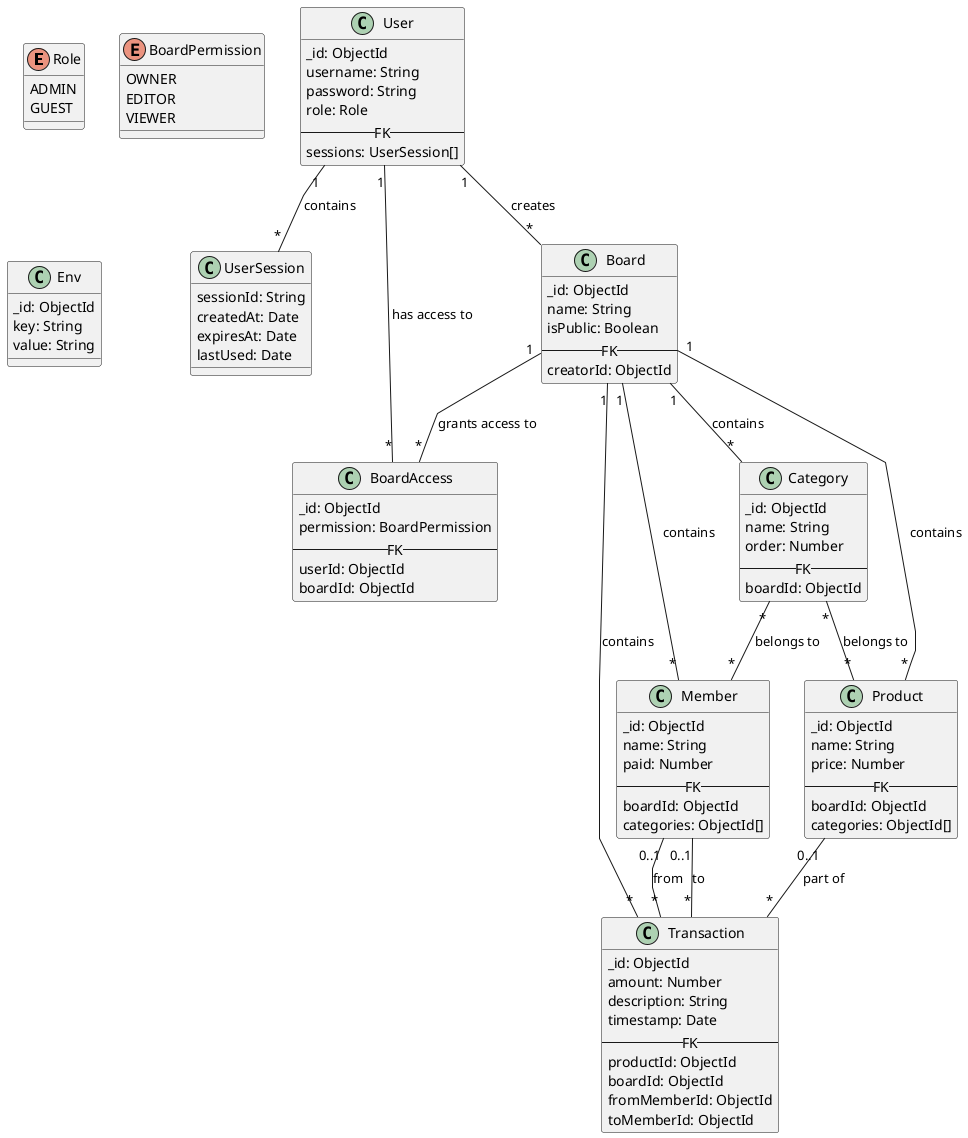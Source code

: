 @startuml dbmodel

skinparam linetype polyline

' Enums
enum Role {
  ADMIN
  GUEST
}

enum BoardPermission {
  OWNER
  EDITOR
  VIEWER
}

' Entities
class User {
  _id: ObjectId
  username: String
  password: String
  role: Role
  -- FK --
  sessions: UserSession[]
}

class UserSession {
  sessionId: String
  createdAt: Date
  expiresAt: Date
  lastUsed: Date
}

class Board {
  _id: ObjectId
  name: String
  isPublic: Boolean
  -- FK --
  creatorId: ObjectId
}

class BoardAccess {
  _id: ObjectId
  permission: BoardPermission
  -- FK --
  userId: ObjectId
  boardId: ObjectId
}

class Category {
  _id: ObjectId
  name: String
  order: Number
  -- FK --
  boardId: ObjectId
}

class Member {
  _id: ObjectId
  name: String
  paid: Number
  -- FK --
  boardId: ObjectId
  categories: ObjectId[]
}

class Product {
  _id: ObjectId
  name: String
  price: Number
  -- FK --
  boardId: ObjectId
  categories: ObjectId[]
}

class Transaction {
  _id: ObjectId
  amount: Number
  description: String
  timestamp: Date
  -- FK --
  productId: ObjectId
  boardId: ObjectId
  fromMemberId: ObjectId
  toMemberId: ObjectId
}

class Env {
  _id: ObjectId
  key: String
  value: String
}

' Relationships
User "1" -- "*" UserSession : contains
User "1" -- "*" Board : creates
User "1" -- "*" BoardAccess : has access to
Board "1" -- "*" BoardAccess : grants access to
Board "1" -- "*" Category : contains
Board "1" -- "*" Member : contains
Board "1" -- "*" Product : contains
Board "1" -- "*" Transaction : contains
Category "*" -- "*" Member : belongs to
Category "*" -- "*" Product : belongs to
Member "0..1" -- "*" Transaction : from
Member "0..1" -- "*" Transaction : to
Product "0..1" -- "*" Transaction : part of

@enduml
